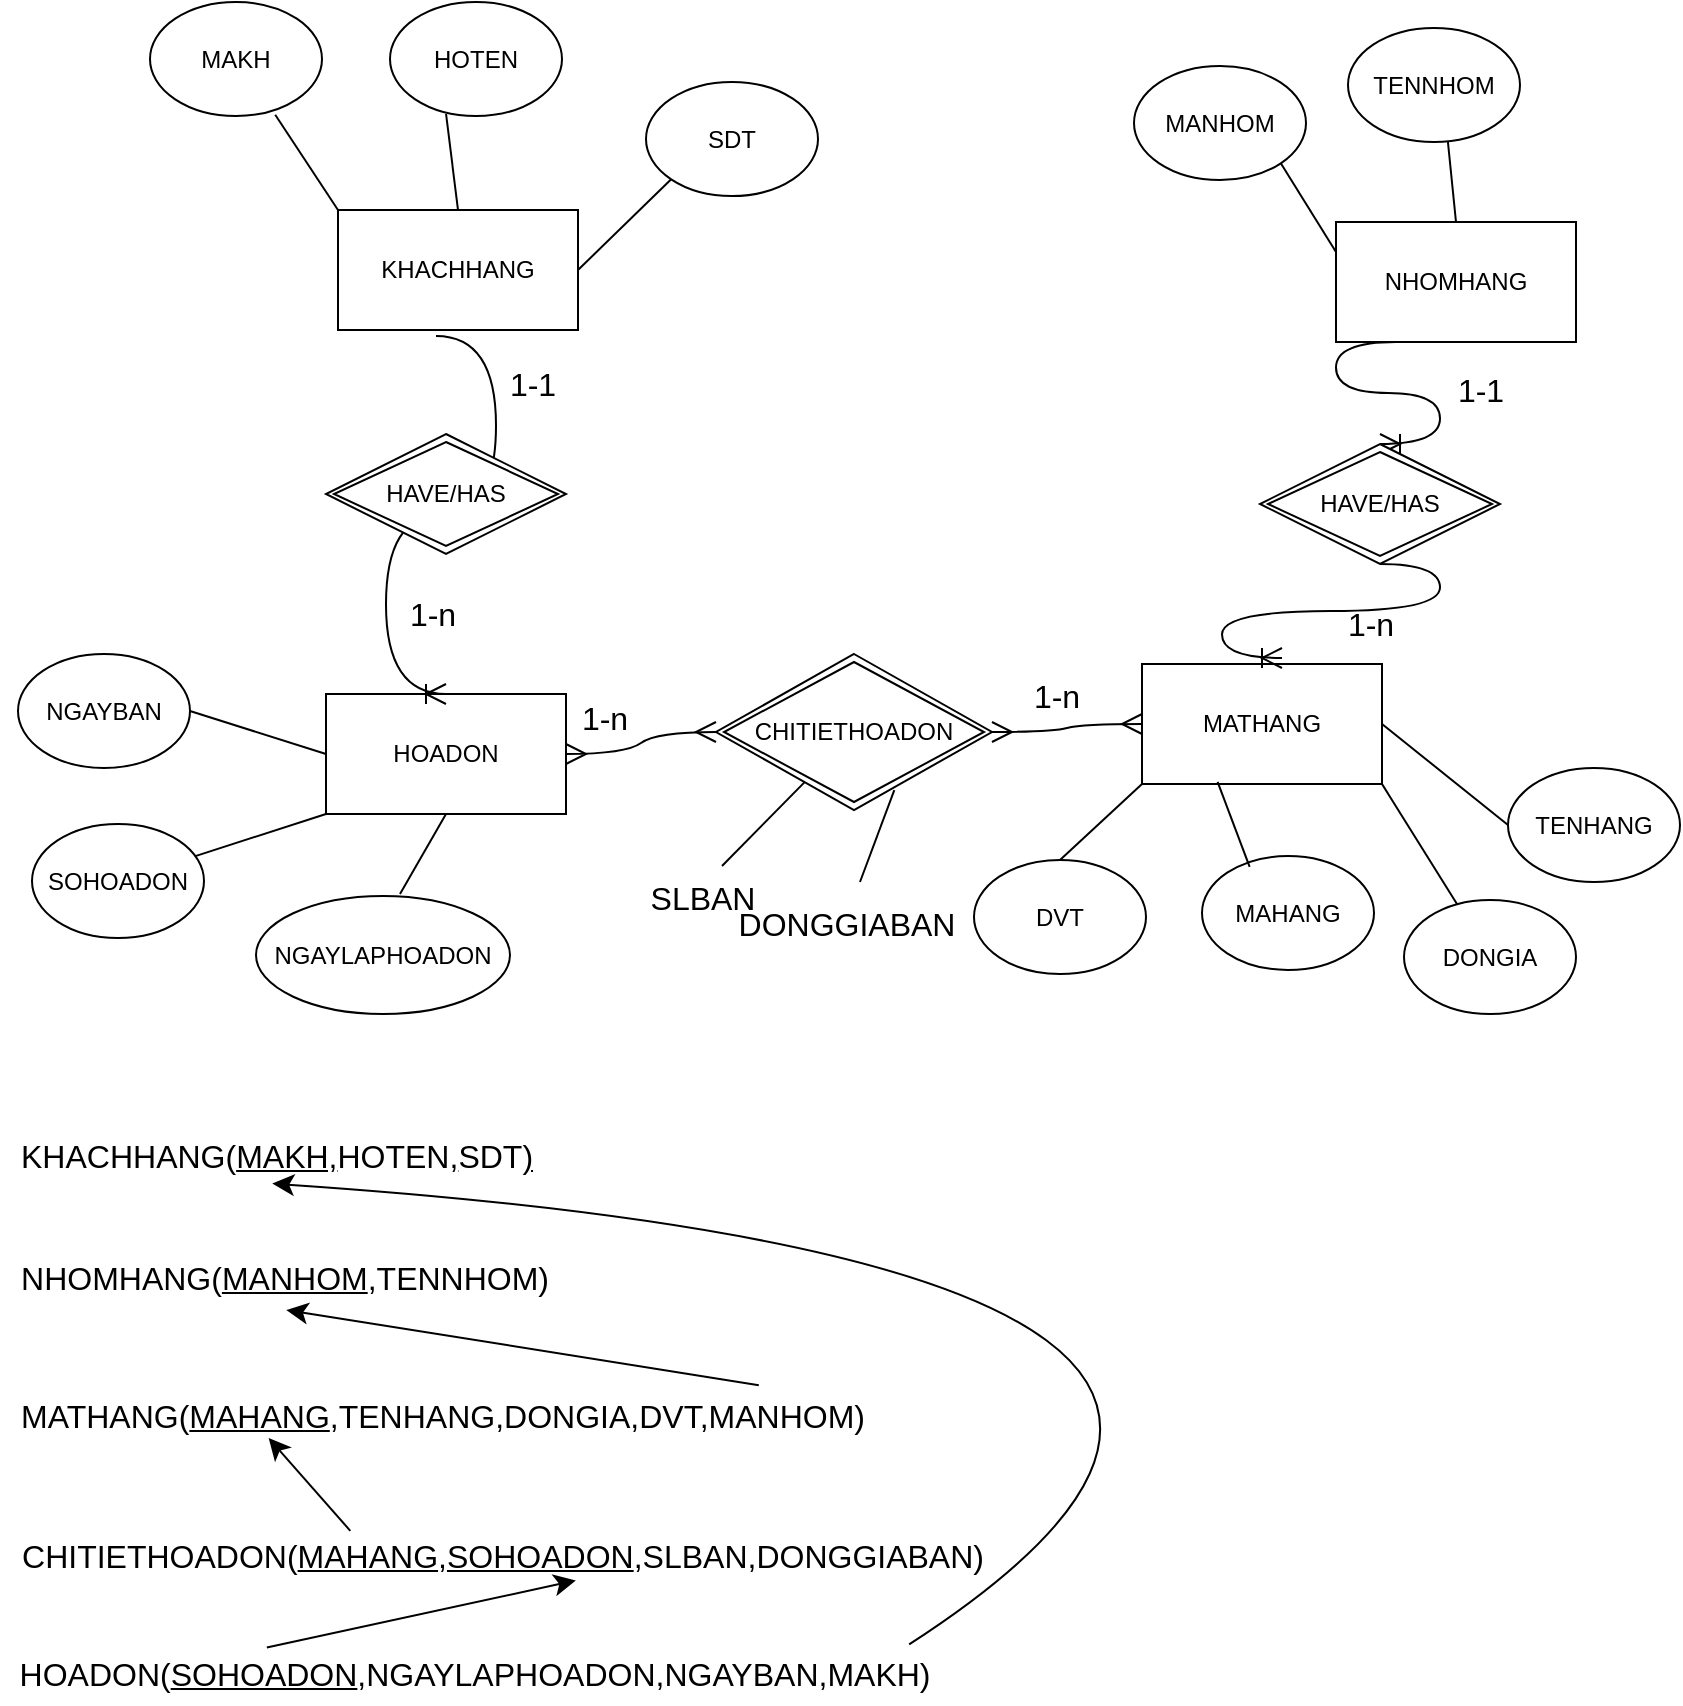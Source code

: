 <mxfile version="24.7.17">
  <diagram name="Page-1" id="24IIi-WoPi7P5QcJeDWH">
    <mxGraphModel dx="1450" dy="972" grid="0" gridSize="10" guides="1" tooltips="1" connect="1" arrows="1" fold="1" page="0" pageScale="1" pageWidth="850" pageHeight="1100" math="0" shadow="0">
      <root>
        <mxCell id="0" />
        <mxCell id="1" parent="0" />
        <mxCell id="d0d8-uecb2wYhvY41Iku-1" value="KHACHHANG" style="rounded=0;whiteSpace=wrap;html=1;" vertex="1" parent="1">
          <mxGeometry x="-161" y="69" width="120" height="60" as="geometry" />
        </mxCell>
        <mxCell id="d0d8-uecb2wYhvY41Iku-2" value="MAKH" style="ellipse;whiteSpace=wrap;html=1;" vertex="1" parent="1">
          <mxGeometry x="-255" y="-35" width="86" height="57" as="geometry" />
        </mxCell>
        <mxCell id="d0d8-uecb2wYhvY41Iku-3" value="HOTEN" style="ellipse;whiteSpace=wrap;html=1;" vertex="1" parent="1">
          <mxGeometry x="-135" y="-35" width="86" height="57" as="geometry" />
        </mxCell>
        <mxCell id="d0d8-uecb2wYhvY41Iku-4" value="SDT" style="ellipse;whiteSpace=wrap;html=1;" vertex="1" parent="1">
          <mxGeometry x="-7" y="5" width="86" height="57" as="geometry" />
        </mxCell>
        <mxCell id="d0d8-uecb2wYhvY41Iku-5" value="" style="endArrow=none;html=1;rounded=0;fontSize=12;startSize=8;endSize=8;curved=1;entryX=0.728;entryY=0.989;entryDx=0;entryDy=0;entryPerimeter=0;exitX=0;exitY=0;exitDx=0;exitDy=0;" edge="1" parent="1" source="d0d8-uecb2wYhvY41Iku-1" target="d0d8-uecb2wYhvY41Iku-2">
          <mxGeometry width="50" height="50" relative="1" as="geometry">
            <mxPoint x="175" y="224" as="sourcePoint" />
            <mxPoint x="225" y="174" as="targetPoint" />
          </mxGeometry>
        </mxCell>
        <mxCell id="d0d8-uecb2wYhvY41Iku-6" value="" style="endArrow=none;html=1;rounded=0;fontSize=12;startSize=8;endSize=8;curved=1;entryX=0.326;entryY=0.982;entryDx=0;entryDy=0;entryPerimeter=0;exitX=0.5;exitY=0;exitDx=0;exitDy=0;" edge="1" parent="1" source="d0d8-uecb2wYhvY41Iku-1" target="d0d8-uecb2wYhvY41Iku-3">
          <mxGeometry width="50" height="50" relative="1" as="geometry">
            <mxPoint x="-112" y="64" as="sourcePoint" />
            <mxPoint x="-182" y="31" as="targetPoint" />
          </mxGeometry>
        </mxCell>
        <mxCell id="d0d8-uecb2wYhvY41Iku-7" value="" style="endArrow=none;html=1;rounded=0;fontSize=12;startSize=8;endSize=8;curved=1;entryX=0;entryY=1;entryDx=0;entryDy=0;exitX=1;exitY=0.5;exitDx=0;exitDy=0;" edge="1" parent="1" source="d0d8-uecb2wYhvY41Iku-1" target="d0d8-uecb2wYhvY41Iku-4">
          <mxGeometry width="50" height="50" relative="1" as="geometry">
            <mxPoint x="-102" y="74" as="sourcePoint" />
            <mxPoint x="-97" y="31" as="targetPoint" />
          </mxGeometry>
        </mxCell>
        <mxCell id="d0d8-uecb2wYhvY41Iku-8" value="NHOMHANG" style="rounded=0;whiteSpace=wrap;html=1;" vertex="1" parent="1">
          <mxGeometry x="338" y="75" width="120" height="60" as="geometry" />
        </mxCell>
        <mxCell id="d0d8-uecb2wYhvY41Iku-9" value="MANHOM" style="ellipse;whiteSpace=wrap;html=1;" vertex="1" parent="1">
          <mxGeometry x="237" y="-3" width="86" height="57" as="geometry" />
        </mxCell>
        <mxCell id="d0d8-uecb2wYhvY41Iku-10" value="TENNHOM" style="ellipse;whiteSpace=wrap;html=1;" vertex="1" parent="1">
          <mxGeometry x="344" y="-22" width="86" height="57" as="geometry" />
        </mxCell>
        <mxCell id="d0d8-uecb2wYhvY41Iku-11" value="" style="endArrow=none;html=1;rounded=0;fontSize=12;startSize=8;endSize=8;curved=1;entryX=1;entryY=1;entryDx=0;entryDy=0;exitX=0;exitY=0.25;exitDx=0;exitDy=0;" edge="1" parent="1" source="d0d8-uecb2wYhvY41Iku-8" target="d0d8-uecb2wYhvY41Iku-9">
          <mxGeometry width="50" height="50" relative="1" as="geometry">
            <mxPoint x="-31" y="109" as="sourcePoint" />
            <mxPoint x="15" y="63" as="targetPoint" />
          </mxGeometry>
        </mxCell>
        <mxCell id="d0d8-uecb2wYhvY41Iku-12" value="" style="endArrow=none;html=1;rounded=0;fontSize=12;startSize=8;endSize=8;curved=1;entryX=0.581;entryY=1;entryDx=0;entryDy=0;exitX=0.5;exitY=0;exitDx=0;exitDy=0;entryPerimeter=0;" edge="1" parent="1" source="d0d8-uecb2wYhvY41Iku-8" target="d0d8-uecb2wYhvY41Iku-10">
          <mxGeometry width="50" height="50" relative="1" as="geometry">
            <mxPoint x="348" y="100" as="sourcePoint" />
            <mxPoint x="321" y="55" as="targetPoint" />
          </mxGeometry>
        </mxCell>
        <mxCell id="d0d8-uecb2wYhvY41Iku-13" value="MATHANG" style="rounded=0;whiteSpace=wrap;html=1;" vertex="1" parent="1">
          <mxGeometry x="241" y="296" width="120" height="60" as="geometry" />
        </mxCell>
        <mxCell id="d0d8-uecb2wYhvY41Iku-14" value="TENHANG" style="ellipse;whiteSpace=wrap;html=1;" vertex="1" parent="1">
          <mxGeometry x="424" y="348" width="86" height="57" as="geometry" />
        </mxCell>
        <mxCell id="d0d8-uecb2wYhvY41Iku-15" value="MAHANG" style="ellipse;whiteSpace=wrap;html=1;" vertex="1" parent="1">
          <mxGeometry x="271" y="392" width="86" height="57" as="geometry" />
        </mxCell>
        <mxCell id="d0d8-uecb2wYhvY41Iku-16" value="DONGIA" style="ellipse;whiteSpace=wrap;html=1;" vertex="1" parent="1">
          <mxGeometry x="372" y="414" width="86" height="57" as="geometry" />
        </mxCell>
        <mxCell id="d0d8-uecb2wYhvY41Iku-17" value="DVT" style="ellipse;whiteSpace=wrap;html=1;" vertex="1" parent="1">
          <mxGeometry x="157" y="394" width="86" height="57" as="geometry" />
        </mxCell>
        <mxCell id="d0d8-uecb2wYhvY41Iku-18" value="HOADON" style="rounded=0;whiteSpace=wrap;html=1;" vertex="1" parent="1">
          <mxGeometry x="-167" y="311" width="120" height="60" as="geometry" />
        </mxCell>
        <mxCell id="d0d8-uecb2wYhvY41Iku-19" value="SOHOADON" style="ellipse;whiteSpace=wrap;html=1;" vertex="1" parent="1">
          <mxGeometry x="-314" y="376" width="86" height="57" as="geometry" />
        </mxCell>
        <mxCell id="d0d8-uecb2wYhvY41Iku-20" value="NGAYLAPHOADON" style="ellipse;whiteSpace=wrap;html=1;" vertex="1" parent="1">
          <mxGeometry x="-202" y="412" width="127" height="59" as="geometry" />
        </mxCell>
        <mxCell id="d0d8-uecb2wYhvY41Iku-21" value="NGAYBAN" style="ellipse;whiteSpace=wrap;html=1;" vertex="1" parent="1">
          <mxGeometry x="-321" y="291" width="86" height="57" as="geometry" />
        </mxCell>
        <mxCell id="d0d8-uecb2wYhvY41Iku-22" value="" style="endArrow=none;html=1;rounded=0;fontSize=12;startSize=8;endSize=8;curved=1;entryX=1;entryY=0.5;entryDx=0;entryDy=0;exitX=0;exitY=0.5;exitDx=0;exitDy=0;" edge="1" parent="1" source="d0d8-uecb2wYhvY41Iku-18" target="d0d8-uecb2wYhvY41Iku-21">
          <mxGeometry width="50" height="50" relative="1" as="geometry">
            <mxPoint x="-151" y="79" as="sourcePoint" />
            <mxPoint x="-182" y="31" as="targetPoint" />
          </mxGeometry>
        </mxCell>
        <mxCell id="d0d8-uecb2wYhvY41Iku-23" value="" style="endArrow=none;html=1;rounded=0;fontSize=12;startSize=8;endSize=8;curved=1;exitX=0;exitY=1;exitDx=0;exitDy=0;" edge="1" parent="1" source="d0d8-uecb2wYhvY41Iku-18" target="d0d8-uecb2wYhvY41Iku-19">
          <mxGeometry width="50" height="50" relative="1" as="geometry">
            <mxPoint x="-157" y="351" as="sourcePoint" />
            <mxPoint x="-225" y="330" as="targetPoint" />
          </mxGeometry>
        </mxCell>
        <mxCell id="d0d8-uecb2wYhvY41Iku-24" value="" style="endArrow=none;html=1;rounded=0;fontSize=12;startSize=8;endSize=8;curved=1;exitX=0.5;exitY=1;exitDx=0;exitDy=0;" edge="1" parent="1" source="d0d8-uecb2wYhvY41Iku-18">
          <mxGeometry width="50" height="50" relative="1" as="geometry">
            <mxPoint x="-157" y="381" as="sourcePoint" />
            <mxPoint x="-130" y="411" as="targetPoint" />
          </mxGeometry>
        </mxCell>
        <mxCell id="d0d8-uecb2wYhvY41Iku-25" value="" style="endArrow=none;html=1;rounded=0;fontSize=12;startSize=8;endSize=8;curved=1;exitX=0;exitY=1;exitDx=0;exitDy=0;entryX=0.5;entryY=0;entryDx=0;entryDy=0;" edge="1" parent="1" source="d0d8-uecb2wYhvY41Iku-13" target="d0d8-uecb2wYhvY41Iku-17">
          <mxGeometry width="50" height="50" relative="1" as="geometry">
            <mxPoint x="-97" y="381" as="sourcePoint" />
            <mxPoint x="-120" y="421" as="targetPoint" />
          </mxGeometry>
        </mxCell>
        <mxCell id="d0d8-uecb2wYhvY41Iku-26" value="" style="endArrow=none;html=1;rounded=0;fontSize=12;startSize=8;endSize=8;curved=1;exitX=0.315;exitY=0.983;exitDx=0;exitDy=0;entryX=0.277;entryY=0.095;entryDx=0;entryDy=0;exitPerimeter=0;entryPerimeter=0;" edge="1" parent="1" source="d0d8-uecb2wYhvY41Iku-13" target="d0d8-uecb2wYhvY41Iku-15">
          <mxGeometry width="50" height="50" relative="1" as="geometry">
            <mxPoint x="251" y="366" as="sourcePoint" />
            <mxPoint x="210" y="404" as="targetPoint" />
          </mxGeometry>
        </mxCell>
        <mxCell id="d0d8-uecb2wYhvY41Iku-27" value="" style="endArrow=none;html=1;rounded=0;fontSize=12;startSize=8;endSize=8;curved=1;exitX=1;exitY=1;exitDx=0;exitDy=0;" edge="1" parent="1" source="d0d8-uecb2wYhvY41Iku-13" target="d0d8-uecb2wYhvY41Iku-16">
          <mxGeometry width="50" height="50" relative="1" as="geometry">
            <mxPoint x="289" y="365" as="sourcePoint" />
            <mxPoint x="305" y="407" as="targetPoint" />
          </mxGeometry>
        </mxCell>
        <mxCell id="d0d8-uecb2wYhvY41Iku-28" value="" style="endArrow=none;html=1;rounded=0;fontSize=12;startSize=8;endSize=8;curved=1;exitX=1;exitY=0.5;exitDx=0;exitDy=0;entryX=0;entryY=0.5;entryDx=0;entryDy=0;" edge="1" parent="1" source="d0d8-uecb2wYhvY41Iku-13" target="d0d8-uecb2wYhvY41Iku-14">
          <mxGeometry width="50" height="50" relative="1" as="geometry">
            <mxPoint x="371" y="366" as="sourcePoint" />
            <mxPoint x="408" y="426" as="targetPoint" />
          </mxGeometry>
        </mxCell>
        <mxCell id="d0d8-uecb2wYhvY41Iku-29" value="" style="edgeStyle=entityRelationEdgeStyle;fontSize=12;html=1;endArrow=ERoneToMany;rounded=0;startSize=8;endSize=8;curved=1;exitX=0.25;exitY=1;exitDx=0;exitDy=0;entryX=0.5;entryY=0;entryDx=0;entryDy=0;" edge="1" parent="1" source="d0d8-uecb2wYhvY41Iku-8" target="d0d8-uecb2wYhvY41Iku-30">
          <mxGeometry width="100" height="100" relative="1" as="geometry">
            <mxPoint x="150" y="249" as="sourcePoint" />
            <mxPoint x="250" y="149" as="targetPoint" />
            <Array as="points" />
          </mxGeometry>
        </mxCell>
        <mxCell id="d0d8-uecb2wYhvY41Iku-31" value="" style="edgeStyle=entityRelationEdgeStyle;fontSize=12;html=1;endArrow=ERoneToMany;rounded=0;startSize=8;endSize=8;curved=1;exitX=0.5;exitY=1;exitDx=0;exitDy=0;" edge="1" parent="1" source="d0d8-uecb2wYhvY41Iku-30">
          <mxGeometry width="100" height="100" relative="1" as="geometry">
            <mxPoint x="301" y="296" as="sourcePoint" />
            <mxPoint x="311" y="293" as="targetPoint" />
            <Array as="points">
              <mxPoint x="404" y="136" />
            </Array>
          </mxGeometry>
        </mxCell>
        <mxCell id="d0d8-uecb2wYhvY41Iku-30" value="HAVE/HAS" style="shape=rhombus;double=1;perimeter=rhombusPerimeter;whiteSpace=wrap;html=1;align=center;" vertex="1" parent="1">
          <mxGeometry x="300" y="186" width="120" height="60" as="geometry" />
        </mxCell>
        <mxCell id="d0d8-uecb2wYhvY41Iku-32" value="1-1" style="text;html=1;align=center;verticalAlign=middle;resizable=0;points=[];autosize=1;strokeColor=none;fillColor=none;fontSize=16;" vertex="1" parent="1">
          <mxGeometry x="389" y="143" width="41" height="31" as="geometry" />
        </mxCell>
        <mxCell id="d0d8-uecb2wYhvY41Iku-33" value="1-n" style="text;html=1;align=center;verticalAlign=middle;resizable=0;points=[];autosize=1;strokeColor=none;fillColor=none;fontSize=16;" vertex="1" parent="1">
          <mxGeometry x="334" y="260" width="41" height="31" as="geometry" />
        </mxCell>
        <mxCell id="d0d8-uecb2wYhvY41Iku-34" value="" style="edgeStyle=entityRelationEdgeStyle;fontSize=12;html=1;endArrow=ERmany;startArrow=ERmany;rounded=0;startSize=8;endSize=8;curved=1;exitX=1;exitY=0.5;exitDx=0;exitDy=0;entryX=0;entryY=0.5;entryDx=0;entryDy=0;" edge="1" parent="1" source="d0d8-uecb2wYhvY41Iku-35" target="d0d8-uecb2wYhvY41Iku-13">
          <mxGeometry width="100" height="100" relative="1" as="geometry">
            <mxPoint x="128" y="318" as="sourcePoint" />
            <mxPoint x="228" y="218" as="targetPoint" />
          </mxGeometry>
        </mxCell>
        <mxCell id="d0d8-uecb2wYhvY41Iku-36" value="" style="edgeStyle=entityRelationEdgeStyle;fontSize=12;html=1;endArrow=ERmany;startArrow=ERmany;rounded=0;startSize=8;endSize=8;curved=1;exitX=1;exitY=0.5;exitDx=0;exitDy=0;entryX=0;entryY=0.5;entryDx=0;entryDy=0;" edge="1" parent="1" source="d0d8-uecb2wYhvY41Iku-18" target="d0d8-uecb2wYhvY41Iku-35">
          <mxGeometry width="100" height="100" relative="1" as="geometry">
            <mxPoint x="-47" y="341" as="sourcePoint" />
            <mxPoint x="241" y="326" as="targetPoint" />
          </mxGeometry>
        </mxCell>
        <mxCell id="d0d8-uecb2wYhvY41Iku-35" value="CHITIETHOADON" style="shape=rhombus;double=1;perimeter=rhombusPerimeter;whiteSpace=wrap;html=1;align=center;" vertex="1" parent="1">
          <mxGeometry x="28" y="291" width="138" height="78" as="geometry" />
        </mxCell>
        <mxCell id="d0d8-uecb2wYhvY41Iku-37" value="1-n" style="text;html=1;align=center;verticalAlign=middle;resizable=0;points=[];autosize=1;strokeColor=none;fillColor=none;fontSize=16;" vertex="1" parent="1">
          <mxGeometry x="177" y="296" width="41" height="31" as="geometry" />
        </mxCell>
        <mxCell id="d0d8-uecb2wYhvY41Iku-38" value="1-n" style="text;html=1;align=center;verticalAlign=middle;resizable=0;points=[];autosize=1;strokeColor=none;fillColor=none;fontSize=16;" vertex="1" parent="1">
          <mxGeometry x="-49" y="307" width="41" height="31" as="geometry" />
        </mxCell>
        <mxCell id="d0d8-uecb2wYhvY41Iku-39" value="" style="endArrow=none;html=1;rounded=0;fontSize=12;startSize=8;endSize=8;curved=1;" edge="1" parent="1" source="d0d8-uecb2wYhvY41Iku-35">
          <mxGeometry width="50" height="50" relative="1" as="geometry">
            <mxPoint x="-97" y="381" as="sourcePoint" />
            <mxPoint x="31" y="397" as="targetPoint" />
          </mxGeometry>
        </mxCell>
        <mxCell id="d0d8-uecb2wYhvY41Iku-40" value="SLBAN" style="text;html=1;align=center;verticalAlign=middle;resizable=0;points=[];autosize=1;strokeColor=none;fillColor=none;fontSize=16;" vertex="1" parent="1">
          <mxGeometry x="-14.5" y="397.5" width="70" height="31" as="geometry" />
        </mxCell>
        <mxCell id="d0d8-uecb2wYhvY41Iku-41" value="" style="endArrow=none;html=1;rounded=0;fontSize=12;startSize=8;endSize=8;curved=1;exitX=0.646;exitY=0.872;exitDx=0;exitDy=0;exitPerimeter=0;" edge="1" parent="1" source="d0d8-uecb2wYhvY41Iku-35">
          <mxGeometry width="50" height="50" relative="1" as="geometry">
            <mxPoint x="82" y="365" as="sourcePoint" />
            <mxPoint x="100" y="405" as="targetPoint" />
          </mxGeometry>
        </mxCell>
        <mxCell id="d0d8-uecb2wYhvY41Iku-42" value="DONGGIABAN" style="text;html=1;align=center;verticalAlign=middle;resizable=0;points=[];autosize=1;strokeColor=none;fillColor=none;fontSize=16;" vertex="1" parent="1">
          <mxGeometry x="30" y="410" width="126" height="31" as="geometry" />
        </mxCell>
        <mxCell id="d0d8-uecb2wYhvY41Iku-43" value="" style="edgeStyle=entityRelationEdgeStyle;fontSize=12;html=1;endArrow=ERoneToMany;rounded=0;startSize=8;endSize=8;curved=1;entryX=0.5;entryY=0;entryDx=0;entryDy=0;" edge="1" parent="1" target="d0d8-uecb2wYhvY41Iku-18">
          <mxGeometry width="100" height="100" relative="1" as="geometry">
            <mxPoint x="-112" y="132" as="sourcePoint" />
            <mxPoint x="207" y="193" as="targetPoint" />
          </mxGeometry>
        </mxCell>
        <mxCell id="d0d8-uecb2wYhvY41Iku-44" value="HAVE/HAS" style="shape=rhombus;double=1;perimeter=rhombusPerimeter;whiteSpace=wrap;html=1;align=center;" vertex="1" parent="1">
          <mxGeometry x="-167" y="181" width="120" height="60" as="geometry" />
        </mxCell>
        <mxCell id="d0d8-uecb2wYhvY41Iku-45" value="1-n" style="text;html=1;align=center;verticalAlign=middle;resizable=0;points=[];autosize=1;strokeColor=none;fillColor=none;fontSize=16;" vertex="1" parent="1">
          <mxGeometry x="-135" y="255" width="41" height="31" as="geometry" />
        </mxCell>
        <mxCell id="d0d8-uecb2wYhvY41Iku-46" value="1-1" style="text;html=1;align=center;verticalAlign=middle;resizable=0;points=[];autosize=1;strokeColor=none;fillColor=none;fontSize=16;" vertex="1" parent="1">
          <mxGeometry x="-85" y="140" width="41" height="31" as="geometry" />
        </mxCell>
        <mxCell id="d0d8-uecb2wYhvY41Iku-47" value="KHACHHANG(&lt;u&gt;MAKH,&lt;/u&gt;HOTEN&lt;u&gt;,&lt;/u&gt;SDT&lt;u&gt;)&lt;/u&gt;" style="text;html=1;align=center;verticalAlign=middle;resizable=0;points=[];autosize=1;strokeColor=none;fillColor=none;fontSize=16;" vertex="1" parent="1">
          <mxGeometry x="-329.5" y="526.5" width="274" height="31" as="geometry" />
        </mxCell>
        <mxCell id="d0d8-uecb2wYhvY41Iku-48" value="NHOMHANG(&lt;u&gt;MANHOM&lt;/u&gt;,TENNHOM)" style="text;html=1;align=center;verticalAlign=middle;resizable=0;points=[];autosize=1;strokeColor=none;fillColor=none;fontSize=16;" vertex="1" parent="1">
          <mxGeometry x="-329" y="587" width="282" height="31" as="geometry" />
        </mxCell>
        <mxCell id="d0d8-uecb2wYhvY41Iku-49" value="MATHANG(&lt;u&gt;MAHANG&lt;/u&gt;,TENHANG,DONGIA,DVT,MANHOM)" style="text;html=1;align=center;verticalAlign=middle;resizable=0;points=[];autosize=1;strokeColor=none;fillColor=none;fontSize=16;" vertex="1" parent="1">
          <mxGeometry x="-329" y="656" width="440" height="31" as="geometry" />
        </mxCell>
        <mxCell id="d0d8-uecb2wYhvY41Iku-50" value="CHITIETHOADON(&lt;u&gt;MAHANG&lt;/u&gt;,&lt;u&gt;SOHOADON&lt;/u&gt;,SLBAN,DONGGIABAN)" style="text;html=1;align=center;verticalAlign=middle;resizable=0;points=[];autosize=1;strokeColor=none;fillColor=none;fontSize=16;" vertex="1" parent="1">
          <mxGeometry x="-329" y="726" width="499" height="31" as="geometry" />
        </mxCell>
        <mxCell id="d0d8-uecb2wYhvY41Iku-51" value="HOADON(&lt;u&gt;SOHOADON&lt;/u&gt;,NGAYLAPHOADON,NGAYBAN,MAKH)" style="text;html=1;align=center;verticalAlign=middle;resizable=0;points=[];autosize=1;strokeColor=none;fillColor=none;fontSize=16;" vertex="1" parent="1">
          <mxGeometry x="-329.5" y="785" width="473" height="31" as="geometry" />
        </mxCell>
        <mxCell id="d0d8-uecb2wYhvY41Iku-52" value="" style="endArrow=classic;html=1;rounded=0;fontSize=12;startSize=8;endSize=8;curved=1;exitX=0.86;exitY=0.019;exitDx=0;exitDy=0;exitPerimeter=0;entryX=0.504;entryY=1.032;entryDx=0;entryDy=0;entryPerimeter=0;" edge="1" parent="1" source="d0d8-uecb2wYhvY41Iku-49" target="d0d8-uecb2wYhvY41Iku-48">
          <mxGeometry width="50" height="50" relative="1" as="geometry">
            <mxPoint x="-45" y="702" as="sourcePoint" />
            <mxPoint x="5" y="652" as="targetPoint" />
          </mxGeometry>
        </mxCell>
        <mxCell id="d0d8-uecb2wYhvY41Iku-53" value="" style="endArrow=classic;html=1;rounded=0;fontSize=12;startSize=8;endSize=8;curved=1;exitX=0.349;exitY=0.11;exitDx=0;exitDy=0;exitPerimeter=0;entryX=0.303;entryY=0.871;entryDx=0;entryDy=0;entryPerimeter=0;" edge="1" parent="1" source="d0d8-uecb2wYhvY41Iku-50" target="d0d8-uecb2wYhvY41Iku-49">
          <mxGeometry width="50" height="50" relative="1" as="geometry">
            <mxPoint x="59" y="667" as="sourcePoint" />
            <mxPoint x="-177" y="629" as="targetPoint" />
          </mxGeometry>
        </mxCell>
        <mxCell id="d0d8-uecb2wYhvY41Iku-54" value="" style="endArrow=classic;html=1;rounded=0;fontSize=12;startSize=8;endSize=8;curved=1;exitX=0.281;exitY=0.09;exitDx=0;exitDy=0;exitPerimeter=0;entryX=0.575;entryY=0.91;entryDx=0;entryDy=0;entryPerimeter=0;" edge="1" parent="1" source="d0d8-uecb2wYhvY41Iku-51" target="d0d8-uecb2wYhvY41Iku-50">
          <mxGeometry width="50" height="50" relative="1" as="geometry">
            <mxPoint x="-145" y="739" as="sourcePoint" />
            <mxPoint x="-186" y="693" as="targetPoint" />
          </mxGeometry>
        </mxCell>
        <mxCell id="d0d8-uecb2wYhvY41Iku-55" value="" style="endArrow=classic;html=1;rounded=0;fontSize=12;startSize=8;endSize=8;curved=1;entryX=0.495;entryY=0.945;entryDx=0;entryDy=0;entryPerimeter=0;exitX=0.96;exitY=0.039;exitDx=0;exitDy=0;exitPerimeter=0;" edge="1" parent="1" source="d0d8-uecb2wYhvY41Iku-51" target="d0d8-uecb2wYhvY41Iku-47">
          <mxGeometry width="50" height="50" relative="1" as="geometry">
            <mxPoint x="-187" y="798" as="sourcePoint" />
            <mxPoint x="-32" y="764" as="targetPoint" />
            <Array as="points">
              <mxPoint x="417" y="597" />
            </Array>
          </mxGeometry>
        </mxCell>
      </root>
    </mxGraphModel>
  </diagram>
</mxfile>
